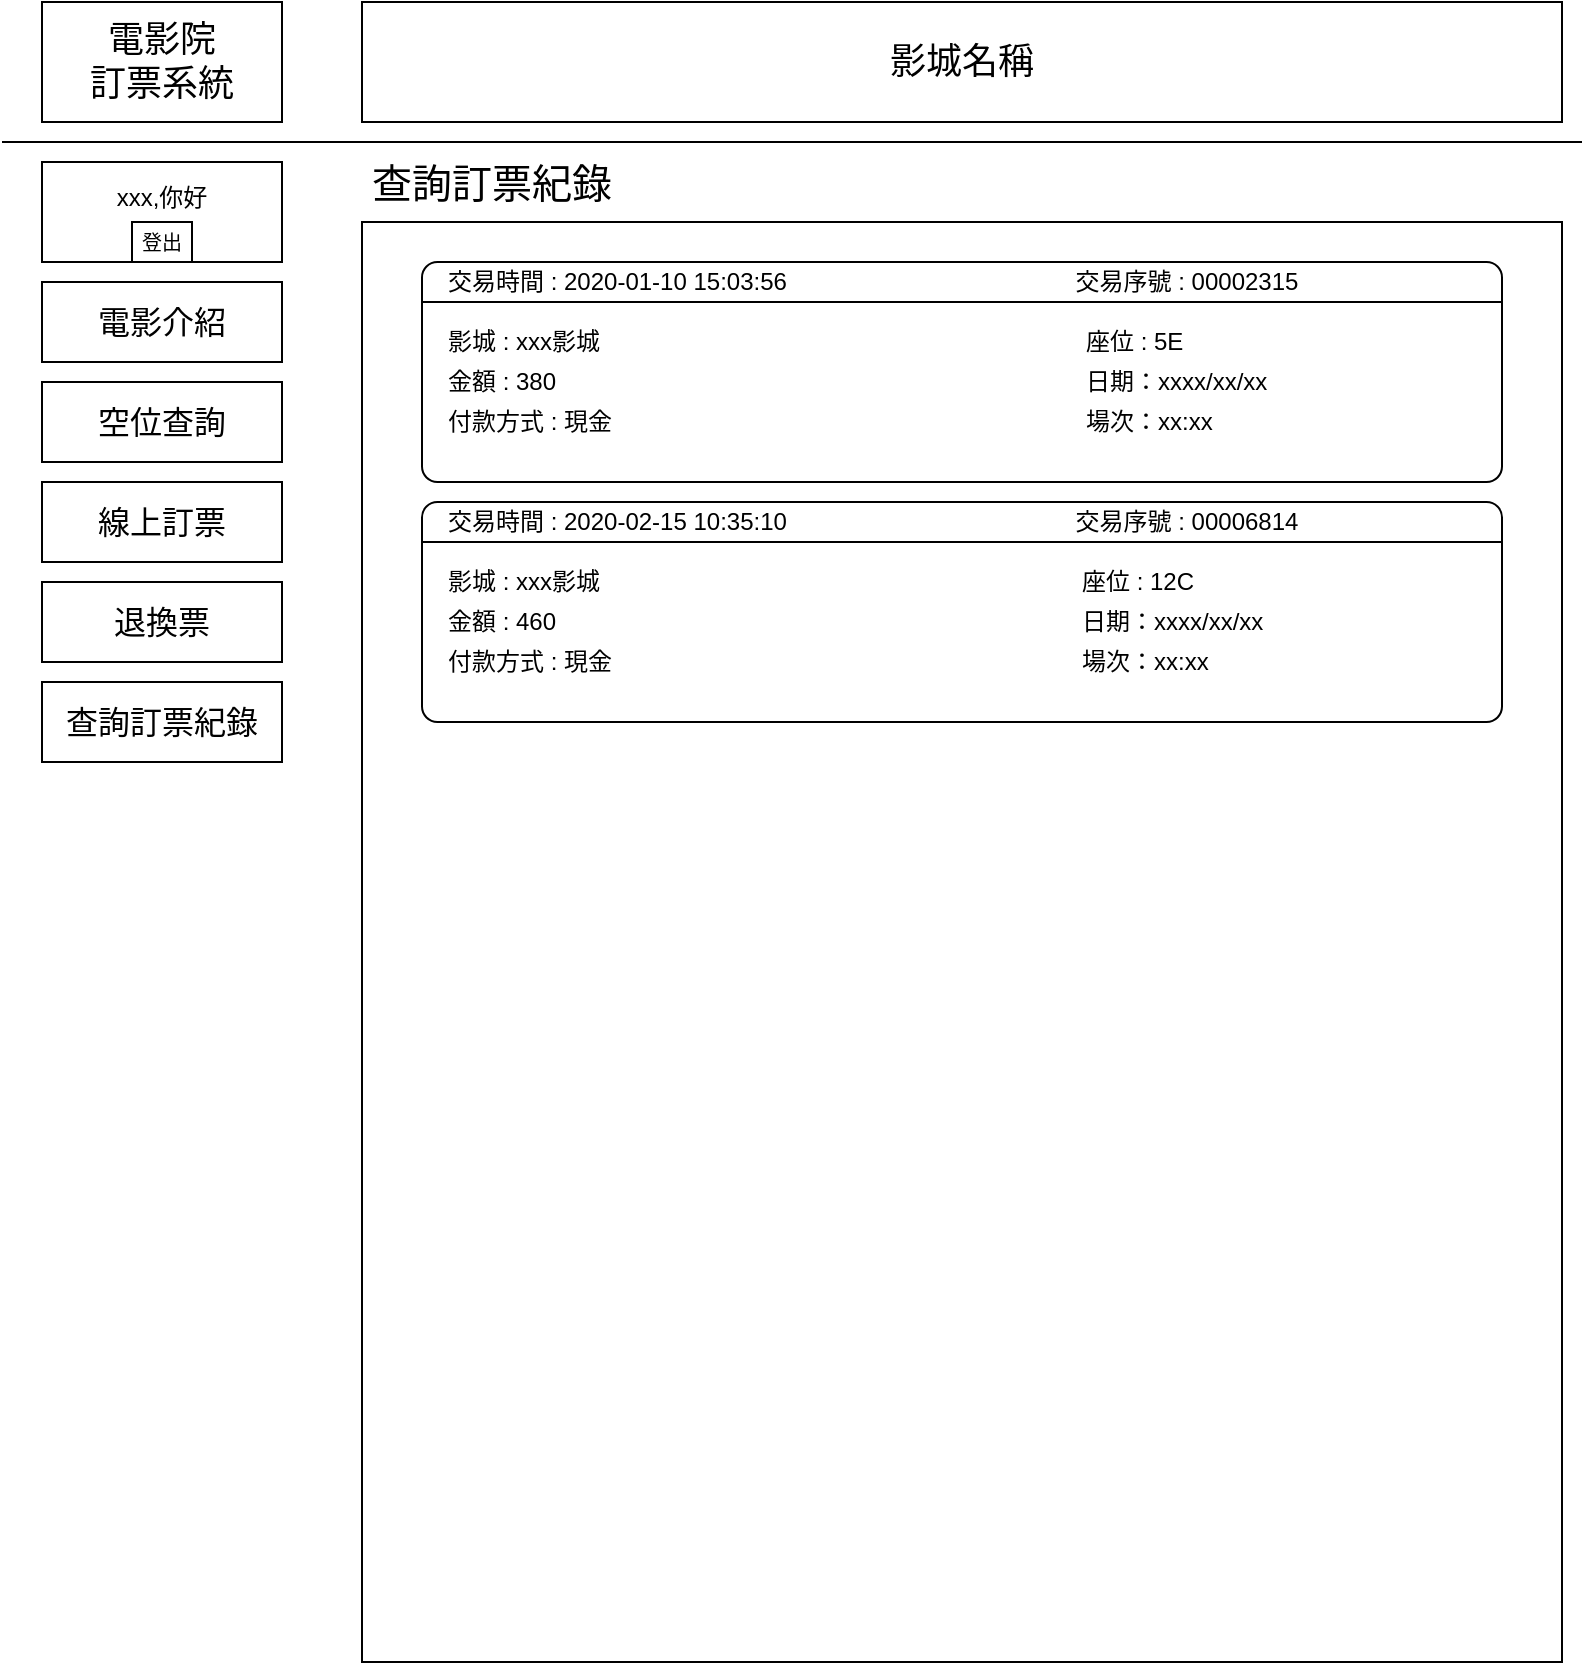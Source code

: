 <mxfile version="13.0.3" type="device"><diagram id="V6z0WZDsdBJURzAzEbW3" name="Page-1"><mxGraphModel dx="1038" dy="607" grid="1" gridSize="10" guides="1" tooltips="1" connect="1" arrows="1" fold="1" page="1" pageScale="1" pageWidth="827" pageHeight="1169" math="0" shadow="0"><root><mxCell id="0"/><mxCell id="1" parent="0"/><mxCell id="b8oCVE6nscO5WDQQC25G-1" value="" style="rounded=0;whiteSpace=wrap;html=1;" parent="1" vertex="1"><mxGeometry x="200" y="160" width="600" height="720" as="geometry"/></mxCell><mxCell id="b8oCVE6nscO5WDQQC25G-2" value="&lt;span style=&quot;font-size: 18px&quot;&gt;電影院&lt;br&gt;訂票系統&lt;/span&gt;" style="rounded=0;whiteSpace=wrap;html=1;" parent="1" vertex="1"><mxGeometry x="40" y="50" width="120" height="60" as="geometry"/></mxCell><mxCell id="b8oCVE6nscO5WDQQC25G-3" value="&lt;font style=&quot;font-size: 18px&quot;&gt;影城名稱&lt;/font&gt;" style="rounded=0;whiteSpace=wrap;html=1;" parent="1" vertex="1"><mxGeometry x="200" y="50" width="600" height="60" as="geometry"/></mxCell><mxCell id="b8oCVE6nscO5WDQQC25G-5" value="" style="endArrow=none;html=1;" parent="1" edge="1"><mxGeometry width="50" height="50" relative="1" as="geometry"><mxPoint x="810" y="120" as="sourcePoint"/><mxPoint x="20" y="120" as="targetPoint"/></mxGeometry></mxCell><mxCell id="b8oCVE6nscO5WDQQC25G-6" value="&lt;font style=&quot;font-size: 16px&quot;&gt;電影介紹&lt;/font&gt;" style="rounded=0;whiteSpace=wrap;html=1;" parent="1" vertex="1"><mxGeometry x="40" y="190" width="120" height="40" as="geometry"/></mxCell><mxCell id="b8oCVE6nscO5WDQQC25G-11" value="尚未登入&lt;br&gt;&amp;nbsp;" style="rounded=0;whiteSpace=wrap;html=1;strokeColor=#000000;align=center;" parent="1" vertex="1"><mxGeometry x="40" y="130" width="120" height="50" as="geometry"/></mxCell><mxCell id="b8oCVE6nscO5WDQQC25G-13" value="&lt;font style=&quot;font-size: 20px&quot;&gt;查詢訂票紀錄&lt;/font&gt;" style="text;html=1;strokeColor=none;fillColor=none;align=center;verticalAlign=middle;whiteSpace=wrap;rounded=0;" parent="1" vertex="1"><mxGeometry x="200" y="130" width="130" height="20" as="geometry"/></mxCell><mxCell id="b8oCVE6nscO5WDQQC25G-18" value="&lt;font style=&quot;font-size: 16px&quot;&gt;線上訂票&lt;/font&gt;" style="rounded=0;whiteSpace=wrap;html=1;" parent="1" vertex="1"><mxGeometry x="40" y="340" width="120" height="40" as="geometry"/></mxCell><mxCell id="b8oCVE6nscO5WDQQC25G-82" value="&lt;span style=&quot;font-size: 16px&quot;&gt;退換票&lt;/span&gt;" style="rounded=0;whiteSpace=wrap;html=1;" parent="1" vertex="1"><mxGeometry x="40" y="340" width="120" height="40" as="geometry"/></mxCell><mxCell id="b8oCVE6nscO5WDQQC25G-83" value="&lt;font style=&quot;font-size: 16px&quot;&gt;查詢訂票紀錄&lt;/font&gt;" style="rounded=0;whiteSpace=wrap;html=1;" parent="1" vertex="1"><mxGeometry x="40" y="390" width="120" height="40" as="geometry"/></mxCell><mxCell id="b8oCVE6nscO5WDQQC25G-85" value="&lt;font style=&quot;font-size: 16px&quot;&gt;空位查詢&lt;/font&gt;" style="rounded=0;whiteSpace=wrap;html=1;" parent="1" vertex="1"><mxGeometry x="40" y="240" width="120" height="40" as="geometry"/></mxCell><mxCell id="b8oCVE6nscO5WDQQC25G-86" value="&lt;font style=&quot;font-size: 10px&quot;&gt;登入/註冊&lt;/font&gt;" style="rounded=0;whiteSpace=wrap;html=1;strokeColor=#000000;" parent="1" vertex="1"><mxGeometry x="70" y="160" width="60" height="20" as="geometry"/></mxCell><mxCell id="gEj6kzCqYp7mq25FHKuv-1" value="&lt;font style=&quot;font-size: 16px&quot;&gt;線上訂票&lt;/font&gt;" style="rounded=0;whiteSpace=wrap;html=1;" parent="1" vertex="1"><mxGeometry x="40" y="290" width="120" height="40" as="geometry"/></mxCell><mxCell id="njONQscJdjJHKrcoLUiW-18" value="" style="group" parent="1" vertex="1" connectable="0"><mxGeometry x="230" y="180" width="540" height="110" as="geometry"/></mxCell><mxCell id="njONQscJdjJHKrcoLUiW-3" value="" style="rounded=1;whiteSpace=wrap;html=1;arcSize=7;" parent="njONQscJdjJHKrcoLUiW-18" vertex="1"><mxGeometry width="540" height="110" as="geometry"/></mxCell><mxCell id="njONQscJdjJHKrcoLUiW-5" value="交易時間 : 2020-01-10 15:03:56" style="text;html=1;strokeColor=none;fillColor=none;align=left;verticalAlign=middle;whiteSpace=wrap;rounded=0;" parent="njONQscJdjJHKrcoLUiW-18" vertex="1"><mxGeometry x="11.25" width="191.25" height="20" as="geometry"/></mxCell><mxCell id="njONQscJdjJHKrcoLUiW-6" value="" style="endArrow=none;html=1;" parent="njONQscJdjJHKrcoLUiW-18" edge="1"><mxGeometry width="50" height="50" relative="1" as="geometry"><mxPoint y="20" as="sourcePoint"/><mxPoint x="540" y="20" as="targetPoint"/></mxGeometry></mxCell><mxCell id="njONQscJdjJHKrcoLUiW-7" value="交易序號 : 00002315" style="text;html=1;strokeColor=none;fillColor=none;align=center;verticalAlign=middle;whiteSpace=wrap;rounded=0;" parent="njONQscJdjJHKrcoLUiW-18" vertex="1"><mxGeometry x="315" width="135" height="20" as="geometry"/></mxCell><mxCell id="njONQscJdjJHKrcoLUiW-10" value="&lt;font style=&quot;font-size: 12px&quot;&gt;影城 : xxx影城&lt;/font&gt;" style="text;html=1;strokeColor=none;fillColor=none;align=left;verticalAlign=middle;whiteSpace=wrap;rounded=0;" parent="njONQscJdjJHKrcoLUiW-18" vertex="1"><mxGeometry x="11.25" y="30" width="101.25" height="20" as="geometry"/></mxCell><mxCell id="njONQscJdjJHKrcoLUiW-15" value="金額 : 380" style="text;html=1;strokeColor=none;fillColor=none;align=left;verticalAlign=middle;whiteSpace=wrap;rounded=0;" parent="njONQscJdjJHKrcoLUiW-18" vertex="1"><mxGeometry x="11.25" y="50" width="74.25" height="20" as="geometry"/></mxCell><mxCell id="njONQscJdjJHKrcoLUiW-17" value="付款方式 : 現金" style="text;html=1;strokeColor=none;fillColor=none;align=left;verticalAlign=middle;whiteSpace=wrap;rounded=0;" parent="njONQscJdjJHKrcoLUiW-18" vertex="1"><mxGeometry x="11.25" y="70" width="101.25" height="20" as="geometry"/></mxCell><mxCell id="n9bcrwxMFdfqxS7aCmTn-1" value="日期：xxxx/xx/xx" style="text;html=1;align=left;verticalAlign=middle;resizable=0;points=[];autosize=1;" vertex="1" parent="njONQscJdjJHKrcoLUiW-18"><mxGeometry x="330" y="50" width="110" height="20" as="geometry"/></mxCell><mxCell id="n9bcrwxMFdfqxS7aCmTn-2" value="場次：xx:xx" style="text;html=1;align=left;verticalAlign=middle;resizable=0;points=[];autosize=1;" vertex="1" parent="njONQscJdjJHKrcoLUiW-18"><mxGeometry x="330" y="70" width="80" height="20" as="geometry"/></mxCell><mxCell id="n9bcrwxMFdfqxS7aCmTn-3" value="座位 : 5E" style="text;html=1;strokeColor=none;fillColor=none;align=left;verticalAlign=middle;whiteSpace=wrap;rounded=0;" vertex="1" parent="njONQscJdjJHKrcoLUiW-18"><mxGeometry x="330" y="30" width="55" height="20" as="geometry"/></mxCell><mxCell id="njONQscJdjJHKrcoLUiW-27" value="" style="group" parent="1" vertex="1" connectable="0"><mxGeometry x="230" y="300" width="540" height="110" as="geometry"/></mxCell><mxCell id="njONQscJdjJHKrcoLUiW-20" value="" style="rounded=1;whiteSpace=wrap;html=1;arcSize=7;" parent="njONQscJdjJHKrcoLUiW-27" vertex="1"><mxGeometry width="540" height="110" as="geometry"/></mxCell><mxCell id="njONQscJdjJHKrcoLUiW-21" value="交易時間 : 2020-02-15 10:35:10" style="text;html=1;strokeColor=none;fillColor=none;align=left;verticalAlign=middle;whiteSpace=wrap;rounded=0;" parent="njONQscJdjJHKrcoLUiW-27" vertex="1"><mxGeometry x="11.25" width="191.25" height="20" as="geometry"/></mxCell><mxCell id="njONQscJdjJHKrcoLUiW-22" value="" style="endArrow=none;html=1;" parent="njONQscJdjJHKrcoLUiW-27" edge="1"><mxGeometry width="50" height="50" relative="1" as="geometry"><mxPoint y="20" as="sourcePoint"/><mxPoint x="540" y="20" as="targetPoint"/></mxGeometry></mxCell><mxCell id="njONQscJdjJHKrcoLUiW-23" value="交易序號 : 00006814" style="text;html=1;strokeColor=none;fillColor=none;align=center;verticalAlign=middle;whiteSpace=wrap;rounded=0;" parent="njONQscJdjJHKrcoLUiW-27" vertex="1"><mxGeometry x="315" width="135" height="20" as="geometry"/></mxCell><mxCell id="njONQscJdjJHKrcoLUiW-24" value="&lt;font style=&quot;font-size: 12px&quot;&gt;影城 : xxx影城&lt;/font&gt;" style="text;html=1;strokeColor=none;fillColor=none;align=left;verticalAlign=middle;whiteSpace=wrap;rounded=0;" parent="njONQscJdjJHKrcoLUiW-27" vertex="1"><mxGeometry x="11.25" y="30" width="101.25" height="20" as="geometry"/></mxCell><mxCell id="njONQscJdjJHKrcoLUiW-25" value="金額 : 460" style="text;html=1;strokeColor=none;fillColor=none;align=left;verticalAlign=middle;whiteSpace=wrap;rounded=0;" parent="njONQscJdjJHKrcoLUiW-27" vertex="1"><mxGeometry x="11.25" y="50" width="74.25" height="20" as="geometry"/></mxCell><mxCell id="njONQscJdjJHKrcoLUiW-26" value="付款方式 : 現金" style="text;html=1;strokeColor=none;fillColor=none;align=left;verticalAlign=middle;whiteSpace=wrap;rounded=0;" parent="njONQscJdjJHKrcoLUiW-27" vertex="1"><mxGeometry x="11.25" y="70" width="101.25" height="20" as="geometry"/></mxCell><mxCell id="n9bcrwxMFdfqxS7aCmTn-4" value="日期：xxxx/xx/xx" style="text;html=1;align=left;verticalAlign=middle;resizable=0;points=[];autosize=1;" vertex="1" parent="njONQscJdjJHKrcoLUiW-27"><mxGeometry x="327.5" y="50" width="110" height="20" as="geometry"/></mxCell><mxCell id="n9bcrwxMFdfqxS7aCmTn-5" value="場次：xx:xx" style="text;html=1;align=left;verticalAlign=middle;resizable=0;points=[];autosize=1;" vertex="1" parent="njONQscJdjJHKrcoLUiW-27"><mxGeometry x="327.5" y="70" width="80" height="20" as="geometry"/></mxCell><mxCell id="n9bcrwxMFdfqxS7aCmTn-6" value="座位 : 12C" style="text;html=1;strokeColor=none;fillColor=none;align=left;verticalAlign=middle;whiteSpace=wrap;rounded=0;" vertex="1" parent="njONQscJdjJHKrcoLUiW-27"><mxGeometry x="327.5" y="30" width="62.5" height="20" as="geometry"/></mxCell><mxCell id="BtuzewLYBW5xHfVCL-0_-1" value="" style="group" parent="1" vertex="1" connectable="0"><mxGeometry x="40" y="130" width="120" height="50" as="geometry"/></mxCell><mxCell id="BtuzewLYBW5xHfVCL-0_-2" value="xxx,你好&lt;br&gt;&amp;nbsp;" style="rounded=0;whiteSpace=wrap;html=1;strokeColor=#000000;align=center;" parent="BtuzewLYBW5xHfVCL-0_-1" vertex="1"><mxGeometry width="120" height="50" as="geometry"/></mxCell><mxCell id="BtuzewLYBW5xHfVCL-0_-3" value="&lt;font style=&quot;font-size: 10px&quot;&gt;登出&lt;/font&gt;" style="rounded=0;whiteSpace=wrap;html=1;strokeColor=#000000;" parent="BtuzewLYBW5xHfVCL-0_-1" vertex="1"><mxGeometry x="45" y="30" width="30" height="20" as="geometry"/></mxCell></root></mxGraphModel></diagram></mxfile>
